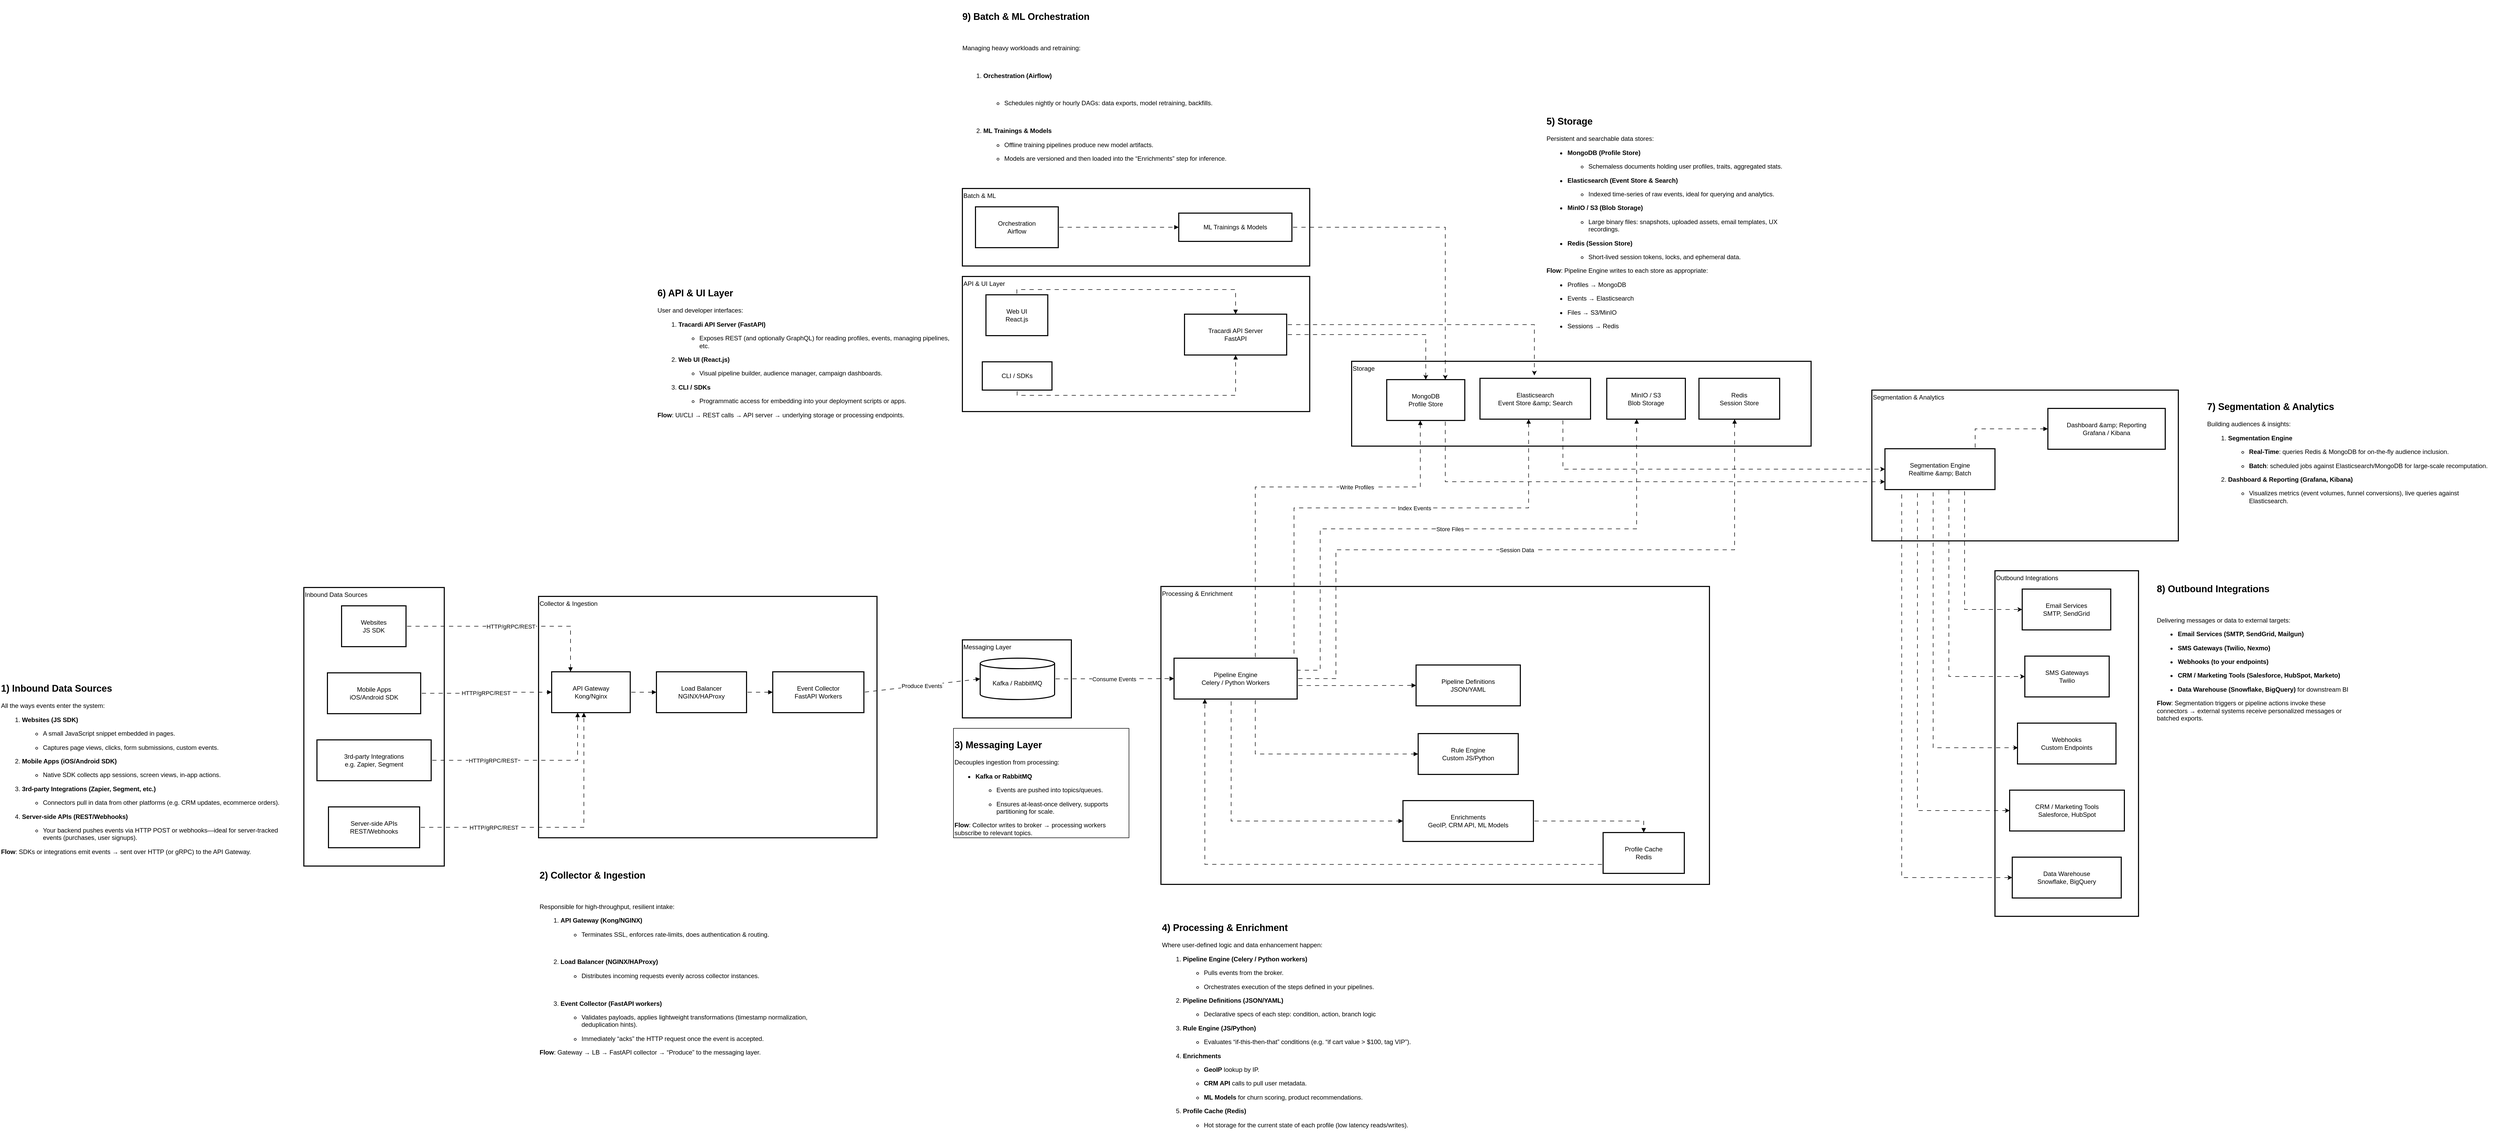 <mxfile version="27.1.5">
  <diagram name="Page-1" id="sqq8Rm_nSFfbKapOzGZ3">
    <mxGraphModel dx="1863" dy="1661" grid="1" gridSize="10" guides="1" tooltips="1" connect="1" arrows="1" fold="1" page="1" pageScale="1" pageWidth="850" pageHeight="1100" math="0" shadow="0" adaptiveColors="simple">
      <root>
        <mxCell id="0" />
        <mxCell id="1" parent="0" />
        <mxCell id="mDt3zTltXLi3h1o_x3kT-1" value="Batch &amp; ML" style="whiteSpace=wrap;strokeWidth=2;align=left;verticalAlign=top;strokeColor=default;rounded=0;" parent="1" vertex="1">
          <mxGeometry x="1277" y="-50" width="663" height="148" as="geometry" />
        </mxCell>
        <mxCell id="mDt3zTltXLi3h1o_x3kT-2" value="Outbound Integrations" style="whiteSpace=wrap;strokeWidth=2;verticalAlign=top;align=left;strokeColor=default;rounded=0;" parent="1" vertex="1">
          <mxGeometry x="3248" y="680" width="274" height="660" as="geometry" />
        </mxCell>
        <mxCell id="mDt3zTltXLi3h1o_x3kT-3" value="Segmentation &amp; Analytics" style="whiteSpace=wrap;strokeWidth=2;align=left;verticalAlign=top;strokeColor=default;rounded=0;" parent="1" vertex="1">
          <mxGeometry x="3013" y="335" width="585" height="288" as="geometry" />
        </mxCell>
        <mxCell id="mDt3zTltXLi3h1o_x3kT-4" value="API &amp; UI Layer" style="whiteSpace=wrap;strokeWidth=2;align=left;verticalAlign=top;strokeColor=default;rounded=0;" parent="1" vertex="1">
          <mxGeometry x="1277" y="118" width="663" height="258" as="geometry" />
        </mxCell>
        <mxCell id="mDt3zTltXLi3h1o_x3kT-5" value="Storage" style="whiteSpace=wrap;strokeWidth=2;verticalAlign=top;align=left;strokeColor=default;rounded=0;" parent="1" vertex="1">
          <mxGeometry x="2020" y="280" width="877" height="162" as="geometry" />
        </mxCell>
        <mxCell id="mDt3zTltXLi3h1o_x3kT-6" value="Processing &amp; Enrichment" style="whiteSpace=wrap;strokeWidth=2;align=left;verticalAlign=top;strokeColor=default;rounded=0;" parent="1" vertex="1">
          <mxGeometry x="1656" y="710" width="1047" height="569" as="geometry" />
        </mxCell>
        <mxCell id="mDt3zTltXLi3h1o_x3kT-7" value="Messaging Layer" style="whiteSpace=wrap;strokeWidth=2;align=left;verticalAlign=top;strokeColor=default;rounded=0;" parent="1" vertex="1">
          <mxGeometry x="1277" y="812" width="208" height="149" as="geometry" />
        </mxCell>
        <mxCell id="mDt3zTltXLi3h1o_x3kT-8" value="Collector &amp; Ingestion" style="whiteSpace=wrap;strokeWidth=2;align=left;verticalAlign=top;strokeColor=default;rounded=0;" parent="1" vertex="1">
          <mxGeometry x="468" y="729" width="646" height="461" as="geometry" />
        </mxCell>
        <mxCell id="mDt3zTltXLi3h1o_x3kT-9" value="Inbound Data Sources" style="whiteSpace=wrap;strokeWidth=2;align=left;verticalAlign=top;strokeColor=default;rounded=0;" parent="1" vertex="1">
          <mxGeometry x="20" y="712" width="268" height="532" as="geometry" />
        </mxCell>
        <mxCell id="mDt3zTltXLi3h1o_x3kT-10" value="Websites&#xa; JS SDK" style="whiteSpace=wrap;strokeWidth=2;strokeColor=default;rounded=0;" parent="1" vertex="1">
          <mxGeometry x="92" y="747" width="123" height="78" as="geometry" />
        </mxCell>
        <mxCell id="mDt3zTltXLi3h1o_x3kT-11" value="Mobile Apps&#xa;iOS/Android SDK" style="whiteSpace=wrap;strokeWidth=2;strokeColor=default;rounded=0;" parent="1" vertex="1">
          <mxGeometry x="65" y="875" width="178" height="78" as="geometry" />
        </mxCell>
        <mxCell id="mDt3zTltXLi3h1o_x3kT-12" value="3rd-party Integrations&#xa;e.g. Zapier, Segment" style="whiteSpace=wrap;strokeWidth=2;strokeColor=default;rounded=0;" parent="1" vertex="1">
          <mxGeometry x="45" y="1003" width="218" height="78" as="geometry" />
        </mxCell>
        <mxCell id="mDt3zTltXLi3h1o_x3kT-13" value="Server-side APIs&#xa;REST/Webhooks" style="whiteSpace=wrap;strokeWidth=2;strokeColor=default;rounded=0;" parent="1" vertex="1">
          <mxGeometry x="67" y="1131" width="174" height="78" as="geometry" />
        </mxCell>
        <mxCell id="mDt3zTltXLi3h1o_x3kT-14" value="API Gateway&#xa;Kong/Nginx" style="whiteSpace=wrap;strokeWidth=2;strokeColor=default;rounded=0;" parent="1" vertex="1">
          <mxGeometry x="493" y="873" width="150" height="78" as="geometry" />
        </mxCell>
        <mxCell id="mDt3zTltXLi3h1o_x3kT-15" value="Event Collector&#xa;FastAPI Workers" style="whiteSpace=wrap;strokeWidth=2;strokeColor=default;rounded=0;" parent="1" vertex="1">
          <mxGeometry x="915" y="873" width="174" height="78" as="geometry" />
        </mxCell>
        <mxCell id="mDt3zTltXLi3h1o_x3kT-16" value="Load Balancer&#xa;NGINX/HAProxy" style="whiteSpace=wrap;strokeWidth=2;strokeColor=default;rounded=0;" parent="1" vertex="1">
          <mxGeometry x="693" y="873" width="172" height="78" as="geometry" />
        </mxCell>
        <mxCell id="mDt3zTltXLi3h1o_x3kT-17" value="Kafka / RabbitMQ" style="shape=cylinder3;boundedLbl=1;backgroundOutline=1;size=10;strokeWidth=2;whiteSpace=wrap;strokeColor=default;rounded=0;" parent="1" vertex="1">
          <mxGeometry x="1311" y="847" width="142" height="79" as="geometry" />
        </mxCell>
        <mxCell id="mDt3zTltXLi3h1o_x3kT-18" value="Pipeline Engine&#xa;Celery / Python Workers" style="whiteSpace=wrap;strokeWidth=2;strokeColor=default;rounded=0;" parent="1" vertex="1">
          <mxGeometry x="1681" y="847" width="235" height="78" as="geometry" />
        </mxCell>
        <mxCell id="mDt3zTltXLi3h1o_x3kT-19" value="Pipeline Definitions&#xa;JSON/YAML" style="whiteSpace=wrap;strokeWidth=2;strokeColor=default;rounded=0;" parent="1" vertex="1">
          <mxGeometry x="2143" y="860" width="199" height="78" as="geometry" />
        </mxCell>
        <mxCell id="mDt3zTltXLi3h1o_x3kT-20" value="Rule Engine&#xa;Custom JS/Python" style="whiteSpace=wrap;strokeWidth=2;strokeColor=default;rounded=0;" parent="1" vertex="1">
          <mxGeometry x="2147" y="991" width="191" height="78" as="geometry" />
        </mxCell>
        <mxCell id="mDt3zTltXLi3h1o_x3kT-21" value="Enrichments&#xa;GeoIP, CRM API, ML Models" style="whiteSpace=wrap;strokeWidth=2;strokeColor=default;rounded=0;" parent="1" vertex="1">
          <mxGeometry x="2118" y="1119" width="249" height="78" as="geometry" />
        </mxCell>
        <mxCell id="mDt3zTltXLi3h1o_x3kT-22" value="Profile Cache&#xa;Redis" style="whiteSpace=wrap;strokeWidth=2;strokeColor=default;rounded=0;" parent="1" vertex="1">
          <mxGeometry x="2500" y="1180" width="155" height="78" as="geometry" />
        </mxCell>
        <mxCell id="I1tMVPkGxZQzBZYq7zJb-15" style="edgeStyle=orthogonalEdgeStyle;rounded=0;orthogonalLoop=1;jettySize=auto;html=1;entryX=0;entryY=0.816;entryDx=0;entryDy=0;exitX=0.75;exitY=1;exitDx=0;exitDy=0;entryPerimeter=0;strokeColor=default;flowAnimation=1;" edge="1" parent="1" source="mDt3zTltXLi3h1o_x3kT-23" target="mDt3zTltXLi3h1o_x3kT-30">
          <mxGeometry relative="1" as="geometry">
            <Array as="points">
              <mxPoint x="2199" y="510" />
              <mxPoint x="3038" y="510" />
            </Array>
          </mxGeometry>
        </mxCell>
        <mxCell id="mDt3zTltXLi3h1o_x3kT-23" value="MongoDB&#xa;Profile Store" style="whiteSpace=wrap;strokeWidth=2;strokeColor=default;rounded=0;" parent="1" vertex="1">
          <mxGeometry x="2087" y="315" width="149" height="78" as="geometry" />
        </mxCell>
        <mxCell id="I1tMVPkGxZQzBZYq7zJb-16" style="edgeStyle=orthogonalEdgeStyle;rounded=0;orthogonalLoop=1;jettySize=auto;html=1;entryX=0;entryY=0.5;entryDx=0;entryDy=0;exitX=0.75;exitY=1;exitDx=0;exitDy=0;strokeColor=default;flowAnimation=1;" edge="1" parent="1" source="mDt3zTltXLi3h1o_x3kT-24" target="mDt3zTltXLi3h1o_x3kT-30">
          <mxGeometry relative="1" as="geometry" />
        </mxCell>
        <mxCell id="mDt3zTltXLi3h1o_x3kT-24" value="Elasticsearch&#xa;Event Store &amp;amp; Search" style="whiteSpace=wrap;strokeWidth=2;strokeColor=default;rounded=0;" parent="1" vertex="1">
          <mxGeometry x="2265" y="312.5" width="211" height="78" as="geometry" />
        </mxCell>
        <mxCell id="mDt3zTltXLi3h1o_x3kT-25" value="MinIO / S3&#xa;Blob Storage" style="whiteSpace=wrap;strokeWidth=2;strokeColor=default;rounded=0;" parent="1" vertex="1">
          <mxGeometry x="2507" y="312.5" width="150" height="78" as="geometry" />
        </mxCell>
        <mxCell id="mDt3zTltXLi3h1o_x3kT-26" value="Redis&#xa;Session Store" style="whiteSpace=wrap;strokeWidth=2;strokeColor=default;rounded=0;" parent="1" vertex="1">
          <mxGeometry x="2683" y="312.5" width="154" height="78" as="geometry" />
        </mxCell>
        <mxCell id="I1tMVPkGxZQzBZYq7zJb-12" style="edgeStyle=orthogonalEdgeStyle;rounded=0;orthogonalLoop=1;jettySize=auto;html=1;entryX=0.5;entryY=0;entryDx=0;entryDy=0;strokeColor=default;flowAnimation=1;" edge="1" parent="1" source="mDt3zTltXLi3h1o_x3kT-27" target="mDt3zTltXLi3h1o_x3kT-23">
          <mxGeometry relative="1" as="geometry" />
        </mxCell>
        <mxCell id="mDt3zTltXLi3h1o_x3kT-27" value="Tracardi API Server&#xa;FastAPI" style="whiteSpace=wrap;strokeWidth=2;strokeColor=default;rounded=0;" parent="1" vertex="1">
          <mxGeometry x="1701" y="190" width="195" height="78" as="geometry" />
        </mxCell>
        <mxCell id="mDt3zTltXLi3h1o_x3kT-28" value="Web UI&#xa;React.js" style="whiteSpace=wrap;strokeWidth=2;strokeColor=default;rounded=0;" parent="1" vertex="1">
          <mxGeometry x="1322" y="153" width="118" height="78" as="geometry" />
        </mxCell>
        <mxCell id="mDt3zTltXLi3h1o_x3kT-29" value="CLI / SDKs" style="whiteSpace=wrap;strokeWidth=2;strokeColor=default;rounded=0;" parent="1" vertex="1">
          <mxGeometry x="1315" y="281" width="133" height="54" as="geometry" />
        </mxCell>
        <mxCell id="I1tMVPkGxZQzBZYq7zJb-18" style="edgeStyle=orthogonalEdgeStyle;rounded=0;orthogonalLoop=1;jettySize=auto;html=1;entryX=0;entryY=0.5;entryDx=0;entryDy=0;exitX=0.5;exitY=1;exitDx=0;exitDy=0;strokeColor=default;flowAnimation=1;" edge="1" parent="1" source="mDt3zTltXLi3h1o_x3kT-30" target="mDt3zTltXLi3h1o_x3kT-32">
          <mxGeometry relative="1" as="geometry">
            <Array as="points">
              <mxPoint x="3190" y="525" />
              <mxPoint x="3190" y="754" />
            </Array>
          </mxGeometry>
        </mxCell>
        <mxCell id="I1tMVPkGxZQzBZYq7zJb-19" style="edgeStyle=orthogonalEdgeStyle;rounded=0;orthogonalLoop=1;jettySize=auto;html=1;entryX=0;entryY=0.5;entryDx=0;entryDy=0;exitX=0.5;exitY=1;exitDx=0;exitDy=0;strokeColor=default;flowAnimation=1;" edge="1" parent="1" source="mDt3zTltXLi3h1o_x3kT-30" target="mDt3zTltXLi3h1o_x3kT-33">
          <mxGeometry relative="1" as="geometry">
            <Array as="points">
              <mxPoint x="3160" y="525" />
              <mxPoint x="3160" y="882" />
            </Array>
          </mxGeometry>
        </mxCell>
        <mxCell id="I1tMVPkGxZQzBZYq7zJb-21" style="edgeStyle=orthogonalEdgeStyle;rounded=0;orthogonalLoop=1;jettySize=auto;html=1;entryX=0;entryY=0.5;entryDx=0;entryDy=0;exitX=0.5;exitY=1;exitDx=0;exitDy=0;strokeColor=default;flowAnimation=1;" edge="1" parent="1" source="mDt3zTltXLi3h1o_x3kT-30" target="mDt3zTltXLi3h1o_x3kT-35">
          <mxGeometry relative="1" as="geometry">
            <Array as="points">
              <mxPoint x="3100" y="525" />
              <mxPoint x="3100" y="1138" />
            </Array>
          </mxGeometry>
        </mxCell>
        <mxCell id="I1tMVPkGxZQzBZYq7zJb-22" style="edgeStyle=orthogonalEdgeStyle;rounded=0;orthogonalLoop=1;jettySize=auto;html=1;entryX=0;entryY=0.5;entryDx=0;entryDy=0;exitX=0.5;exitY=1;exitDx=0;exitDy=0;strokeColor=default;flowAnimation=1;" edge="1" parent="1" source="mDt3zTltXLi3h1o_x3kT-30" target="mDt3zTltXLi3h1o_x3kT-36">
          <mxGeometry relative="1" as="geometry">
            <Array as="points">
              <mxPoint x="3070" y="525" />
              <mxPoint x="3070" y="1266" />
            </Array>
          </mxGeometry>
        </mxCell>
        <mxCell id="mDt3zTltXLi3h1o_x3kT-30" value="Segmentation Engine&#xa;Realtime &amp;amp; Batch" style="whiteSpace=wrap;strokeWidth=2;strokeColor=default;rounded=0;" parent="1" vertex="1">
          <mxGeometry x="3038" y="447" width="210" height="78" as="geometry" />
        </mxCell>
        <mxCell id="mDt3zTltXLi3h1o_x3kT-31" value="Dashboard &amp;amp; Reporting&#xa;Grafana / Kibana" style="whiteSpace=wrap;strokeWidth=2;strokeColor=default;rounded=0;" parent="1" vertex="1">
          <mxGeometry x="3349" y="370" width="224" height="78" as="geometry" />
        </mxCell>
        <mxCell id="mDt3zTltXLi3h1o_x3kT-32" value="Email Services&#xa;SMTP, SendGrid" style="whiteSpace=wrap;strokeWidth=2;strokeColor=default;rounded=0;" parent="1" vertex="1">
          <mxGeometry x="3300" y="715" width="169" height="78" as="geometry" />
        </mxCell>
        <mxCell id="mDt3zTltXLi3h1o_x3kT-33" value="SMS Gateways&#xa;Twilio" style="whiteSpace=wrap;strokeWidth=2;strokeColor=default;rounded=0;" parent="1" vertex="1">
          <mxGeometry x="3305" y="843" width="161" height="78" as="geometry" />
        </mxCell>
        <mxCell id="mDt3zTltXLi3h1o_x3kT-34" value="Webhooks&#xa;Custom Endpoints" style="whiteSpace=wrap;strokeWidth=2;strokeColor=default;rounded=0;" parent="1" vertex="1">
          <mxGeometry x="3291" y="971" width="188" height="78" as="geometry" />
        </mxCell>
        <mxCell id="mDt3zTltXLi3h1o_x3kT-35" value="CRM / Marketing Tools&#xa;Salesforce, HubSpot" style="whiteSpace=wrap;strokeWidth=2;strokeColor=default;rounded=0;" parent="1" vertex="1">
          <mxGeometry x="3276" y="1099" width="219" height="78" as="geometry" />
        </mxCell>
        <mxCell id="mDt3zTltXLi3h1o_x3kT-36" value="Data Warehouse&#xa;Snowflake, BigQuery" style="whiteSpace=wrap;strokeWidth=2;strokeColor=default;rounded=0;" parent="1" vertex="1">
          <mxGeometry x="3281" y="1227" width="208" height="78" as="geometry" />
        </mxCell>
        <mxCell id="mDt3zTltXLi3h1o_x3kT-37" value="Orchestration&#xa;Airflow" style="whiteSpace=wrap;strokeWidth=2;strokeColor=default;rounded=0;" parent="1" vertex="1">
          <mxGeometry x="1302" y="-15" width="158" height="78" as="geometry" />
        </mxCell>
        <mxCell id="I1tMVPkGxZQzBZYq7zJb-14" style="edgeStyle=orthogonalEdgeStyle;rounded=0;orthogonalLoop=1;jettySize=auto;html=1;entryX=0.75;entryY=0;entryDx=0;entryDy=0;strokeColor=default;flowAnimation=1;" edge="1" parent="1" source="mDt3zTltXLi3h1o_x3kT-38" target="mDt3zTltXLi3h1o_x3kT-23">
          <mxGeometry relative="1" as="geometry" />
        </mxCell>
        <mxCell id="mDt3zTltXLi3h1o_x3kT-38" value="ML Trainings &amp; Models" style="whiteSpace=wrap;strokeWidth=2;strokeColor=default;rounded=0;" parent="1" vertex="1">
          <mxGeometry x="1690" y="-3" width="216" height="54" as="geometry" />
        </mxCell>
        <mxCell id="mDt3zTltXLi3h1o_x3kT-39" value="HTTP/gRPC/REST" style="startArrow=none;endArrow=block;exitX=1;exitY=0.5;entryX=0.24;entryY=0;rounded=0;edgeStyle=orthogonalEdgeStyle;strokeColor=default;flowAnimation=1;" parent="1" source="mDt3zTltXLi3h1o_x3kT-10" target="mDt3zTltXLi3h1o_x3kT-14" edge="1">
          <mxGeometry relative="1" as="geometry" />
        </mxCell>
        <mxCell id="mDt3zTltXLi3h1o_x3kT-40" value="HTTP/gRPC/REST" style="startArrow=none;endArrow=block;exitX=1;exitY=0.5;entryX=0;entryY=0.5;rounded=0;entryDx=0;entryDy=0;edgeStyle=orthogonalEdgeStyle;strokeColor=default;flowAnimation=1;" parent="1" source="mDt3zTltXLi3h1o_x3kT-11" target="mDt3zTltXLi3h1o_x3kT-14" edge="1">
          <mxGeometry relative="1" as="geometry" />
        </mxCell>
        <mxCell id="mDt3zTltXLi3h1o_x3kT-41" value="HTTP/gRPC/REST" style="startArrow=none;endArrow=block;exitX=1;exitY=0.5;entryX=0.33;entryY=1;rounded=0;edgeStyle=orthogonalEdgeStyle;strokeColor=default;flowAnimation=1;" parent="1" source="mDt3zTltXLi3h1o_x3kT-12" target="mDt3zTltXLi3h1o_x3kT-14" edge="1">
          <mxGeometry x="-0.359" relative="1" as="geometry">
            <mxPoint as="offset" />
          </mxGeometry>
        </mxCell>
        <mxCell id="mDt3zTltXLi3h1o_x3kT-42" value="HTTP/gRPC/REST" style="startArrow=none;endArrow=block;exitX=1;exitY=0.5;entryX=0.41;entryY=1;rounded=0;edgeStyle=orthogonalEdgeStyle;strokeColor=default;flowAnimation=1;" parent="1" source="mDt3zTltXLi3h1o_x3kT-13" target="mDt3zTltXLi3h1o_x3kT-14" edge="1">
          <mxGeometry x="-0.466" relative="1" as="geometry">
            <mxPoint as="offset" />
          </mxGeometry>
        </mxCell>
        <mxCell id="mDt3zTltXLi3h1o_x3kT-43" value="" style="curved=1;startArrow=none;endArrow=block;exitX=1;exitY=0.5;entryX=0;entryY=0.5;rounded=0;strokeColor=default;flowAnimation=1;" parent="1" source="mDt3zTltXLi3h1o_x3kT-14" target="mDt3zTltXLi3h1o_x3kT-16" edge="1">
          <mxGeometry relative="1" as="geometry">
            <Array as="points" />
          </mxGeometry>
        </mxCell>
        <mxCell id="mDt3zTltXLi3h1o_x3kT-44" value="" style="curved=1;startArrow=none;endArrow=block;exitX=1;exitY=0.5;entryX=0;entryY=0.5;rounded=0;strokeColor=default;flowAnimation=1;" parent="1" source="mDt3zTltXLi3h1o_x3kT-16" target="mDt3zTltXLi3h1o_x3kT-15" edge="1">
          <mxGeometry relative="1" as="geometry">
            <Array as="points" />
          </mxGeometry>
        </mxCell>
        <mxCell id="mDt3zTltXLi3h1o_x3kT-45" value="Produce Events" style="curved=1;startArrow=none;endArrow=block;exitX=1;exitY=0.5;entryX=0;entryY=0.5;rounded=0;strokeColor=default;flowAnimation=1;" parent="1" source="mDt3zTltXLi3h1o_x3kT-15" target="mDt3zTltXLi3h1o_x3kT-17" edge="1">
          <mxGeometry relative="1" as="geometry">
            <Array as="points" />
          </mxGeometry>
        </mxCell>
        <mxCell id="mDt3zTltXLi3h1o_x3kT-46" value="Consume Events" style="curved=1;startArrow=none;endArrow=block;exitX=1;exitY=0.5;entryX=0;entryY=0.5;rounded=0;strokeColor=default;flowAnimation=1;" parent="1" source="mDt3zTltXLi3h1o_x3kT-17" target="mDt3zTltXLi3h1o_x3kT-18" edge="1">
          <mxGeometry relative="1" as="geometry">
            <Array as="points" />
          </mxGeometry>
        </mxCell>
        <mxCell id="mDt3zTltXLi3h1o_x3kT-47" value="" style="startArrow=none;endArrow=block;exitX=1;exitY=0.67;entryX=0;entryY=0.5;rounded=0;strokeColor=default;edgeStyle=orthogonalEdgeStyle;flowAnimation=1;" parent="1" source="mDt3zTltXLi3h1o_x3kT-18" target="mDt3zTltXLi3h1o_x3kT-19" edge="1">
          <mxGeometry relative="1" as="geometry" />
        </mxCell>
        <mxCell id="mDt3zTltXLi3h1o_x3kT-48" value="" style="startArrow=none;endArrow=block;exitX=0.66;exitY=1;entryX=0;entryY=0.5;rounded=0;strokeColor=default;edgeStyle=orthogonalEdgeStyle;flowAnimation=1;" parent="1" source="mDt3zTltXLi3h1o_x3kT-18" target="mDt3zTltXLi3h1o_x3kT-20" edge="1">
          <mxGeometry relative="1" as="geometry" />
        </mxCell>
        <mxCell id="mDt3zTltXLi3h1o_x3kT-49" value="" style="startArrow=none;endArrow=block;exitX=0.59;exitY=1;entryX=0;entryY=0.5;rounded=0;strokeColor=default;edgeStyle=orthogonalEdgeStyle;flowAnimation=1;" parent="1" source="mDt3zTltXLi3h1o_x3kT-18" target="mDt3zTltXLi3h1o_x3kT-21" edge="1">
          <mxGeometry relative="1" as="geometry">
            <Array as="points">
              <mxPoint x="1790" y="925" />
              <mxPoint x="1790" y="1158" />
            </Array>
          </mxGeometry>
        </mxCell>
        <mxCell id="mDt3zTltXLi3h1o_x3kT-50" value="" style="startArrow=none;endArrow=block;exitX=1;exitY=0.5;entryX=0.5;entryY=0;rounded=0;strokeColor=default;edgeStyle=orthogonalEdgeStyle;entryDx=0;entryDy=0;flowAnimation=1;" parent="1" source="mDt3zTltXLi3h1o_x3kT-21" target="mDt3zTltXLi3h1o_x3kT-22" edge="1">
          <mxGeometry relative="1" as="geometry" />
        </mxCell>
        <mxCell id="mDt3zTltXLi3h1o_x3kT-51" value="" style="startArrow=none;endArrow=block;exitX=0;exitY=0.78;entryX=0.25;entryY=1;rounded=0;align=left;verticalAlign=top;strokeColor=default;edgeStyle=orthogonalEdgeStyle;entryDx=0;entryDy=0;flowAnimation=1;" parent="1" source="mDt3zTltXLi3h1o_x3kT-22" target="mDt3zTltXLi3h1o_x3kT-18" edge="1">
          <mxGeometry relative="1" as="geometry" />
        </mxCell>
        <mxCell id="mDt3zTltXLi3h1o_x3kT-52" value="Write Profiles" style="startArrow=none;endArrow=block;exitX=0.66;exitY=0;entryX=0.43;entryY=1;rounded=0;edgeStyle=orthogonalEdgeStyle;strokeColor=default;flowAnimation=1;" parent="1" source="mDt3zTltXLi3h1o_x3kT-18" target="mDt3zTltXLi3h1o_x3kT-23" edge="1">
          <mxGeometry x="0.355" relative="1" as="geometry">
            <Array as="points">
              <mxPoint x="1836" y="520" />
              <mxPoint x="2151" y="520" />
            </Array>
            <mxPoint as="offset" />
          </mxGeometry>
        </mxCell>
        <mxCell id="mDt3zTltXLi3h1o_x3kT-53" value="Index Events" style="startArrow=none;endArrow=block;exitX=0.73;exitY=0;entryX=0.44;entryY=1;rounded=0;edgeStyle=orthogonalEdgeStyle;strokeColor=default;flowAnimation=1;" parent="1" source="mDt3zTltXLi3h1o_x3kT-18" target="mDt3zTltXLi3h1o_x3kT-24" edge="1">
          <mxGeometry x="0.195" relative="1" as="geometry">
            <Array as="points">
              <mxPoint x="1910" y="847" />
              <mxPoint x="1910" y="560" />
              <mxPoint x="2358" y="560" />
            </Array>
            <mxPoint as="offset" />
          </mxGeometry>
        </mxCell>
        <mxCell id="mDt3zTltXLi3h1o_x3kT-54" value="Store Files" style="startArrow=none;endArrow=block;exitX=1;exitY=0.25;entryX=0.38;entryY=1;rounded=0;edgeStyle=orthogonalEdgeStyle;exitDx=0;exitDy=0;strokeColor=default;flowAnimation=1;" parent="1" source="mDt3zTltXLi3h1o_x3kT-18" target="mDt3zTltXLi3h1o_x3kT-25" edge="1">
          <mxGeometry relative="1" as="geometry">
            <Array as="points">
              <mxPoint x="1916" y="870" />
              <mxPoint x="1960" y="870" />
              <mxPoint x="1960" y="600" />
              <mxPoint x="2564" y="600" />
            </Array>
          </mxGeometry>
        </mxCell>
        <mxCell id="mDt3zTltXLi3h1o_x3kT-55" value="Session Data" style="startArrow=none;endArrow=block;exitX=1;exitY=0.5;rounded=0;edgeStyle=orthogonalEdgeStyle;exitDx=0;exitDy=0;strokeColor=default;flowAnimation=1;" parent="1" source="mDt3zTltXLi3h1o_x3kT-18" target="mDt3zTltXLi3h1o_x3kT-26" edge="1">
          <mxGeometry relative="1" as="geometry">
            <Array as="points">
              <mxPoint x="1990" y="886" />
              <mxPoint x="1990" y="640" />
              <mxPoint x="2751" y="640" />
            </Array>
            <mxPoint x="1930" y="752" as="sourcePoint" />
            <mxPoint x="2751" y="400" as="targetPoint" />
          </mxGeometry>
        </mxCell>
        <mxCell id="mDt3zTltXLi3h1o_x3kT-58" value="" style="startArrow=none;endArrow=block;exitX=0.5;exitY=0;entryX=0.5;entryY=0;rounded=0;edgeStyle=orthogonalEdgeStyle;entryDx=0;entryDy=0;exitDx=0;exitDy=0;strokeColor=default;flowAnimation=1;" parent="1" source="mDt3zTltXLi3h1o_x3kT-28" target="mDt3zTltXLi3h1o_x3kT-27" edge="1">
          <mxGeometry relative="1" as="geometry" />
        </mxCell>
        <mxCell id="mDt3zTltXLi3h1o_x3kT-59" value="" style="startArrow=none;endArrow=block;exitX=0.5;exitY=1;entryX=0.5;entryY=1;rounded=0;exitDx=0;exitDy=0;entryDx=0;entryDy=0;edgeStyle=orthogonalEdgeStyle;strokeColor=default;flowAnimation=1;" parent="1" source="mDt3zTltXLi3h1o_x3kT-29" target="mDt3zTltXLi3h1o_x3kT-27" edge="1">
          <mxGeometry relative="1" as="geometry" />
        </mxCell>
        <mxCell id="mDt3zTltXLi3h1o_x3kT-62" value="" style="startArrow=none;endArrow=block;exitX=0.82;exitY=0;entryX=0;entryY=0.5;rounded=0;edgeStyle=orthogonalEdgeStyle;strokeColor=default;flowAnimation=1;" parent="1" source="mDt3zTltXLi3h1o_x3kT-30" target="mDt3zTltXLi3h1o_x3kT-31" edge="1">
          <mxGeometry relative="1" as="geometry" />
        </mxCell>
        <mxCell id="mDt3zTltXLi3h1o_x3kT-68" value="" style="curved=1;startArrow=none;endArrow=block;exitX=1;exitY=0.5;entryX=0;entryY=0.5;rounded=0;strokeColor=default;flowAnimation=1;" parent="1" source="mDt3zTltXLi3h1o_x3kT-37" target="mDt3zTltXLi3h1o_x3kT-38" edge="1">
          <mxGeometry relative="1" as="geometry">
            <Array as="points" />
          </mxGeometry>
        </mxCell>
        <mxCell id="mDt3zTltXLi3h1o_x3kT-72" value="&lt;h2 data-start=&quot;195&quot; data-end=&quot;223&quot;&gt;1) Inbound Data Sources&lt;/h2&gt;&lt;p data-start=&quot;224&quot; data-end=&quot;261&quot;&gt;All the ways events enter the system:&lt;/p&gt;&lt;ol data-start=&quot;263&quot; data-end=&quot;829&quot;&gt;&lt;li data-start=&quot;263&quot; data-end=&quot;411&quot;&gt;&lt;p data-start=&quot;266&quot; data-end=&quot;289&quot;&gt;&lt;strong data-start=&quot;266&quot; data-end=&quot;287&quot;&gt;Websites (JS SDK)&lt;/strong&gt;&lt;/p&gt;&lt;ul data-start=&quot;293&quot; data-end=&quot;411&quot;&gt;&lt;li data-start=&quot;293&quot; data-end=&quot;342&quot;&gt;&lt;p data-start=&quot;295&quot; data-end=&quot;342&quot;&gt;A small JavaScript snippet embedded in pages.&lt;/p&gt;&lt;/li&gt;&lt;li data-start=&quot;346&quot; data-end=&quot;411&quot;&gt;&lt;p data-start=&quot;348&quot; data-end=&quot;411&quot;&gt;Captures page views, clicks, form submissions, custom events.&lt;/p&gt;&lt;/li&gt;&lt;/ul&gt;&lt;/li&gt;&lt;li data-start=&quot;413&quot; data-end=&quot;522&quot;&gt;&lt;p data-start=&quot;416&quot; data-end=&quot;451&quot;&gt;&lt;strong data-start=&quot;416&quot; data-end=&quot;449&quot;&gt;Mobile Apps (iOS/Android SDK)&lt;/strong&gt;&lt;/p&gt;&lt;ul data-start=&quot;455&quot; data-end=&quot;522&quot;&gt;&lt;li data-start=&quot;455&quot; data-end=&quot;522&quot;&gt;&lt;p data-start=&quot;457&quot; data-end=&quot;522&quot;&gt;Native SDK collects app sessions, screen views, in-app actions.&lt;/p&gt;&lt;/li&gt;&lt;/ul&gt;&lt;/li&gt;&lt;li data-start=&quot;524&quot; data-end=&quot;669&quot;&gt;&lt;p data-start=&quot;527&quot; data-end=&quot;579&quot;&gt;&lt;strong data-start=&quot;527&quot; data-end=&quot;577&quot;&gt;3rd-party Integrations (Zapier, Segment, etc.)&lt;/strong&gt;&lt;/p&gt;&lt;ul data-start=&quot;583&quot; data-end=&quot;669&quot;&gt;&lt;li data-start=&quot;583&quot; data-end=&quot;669&quot;&gt;&lt;p data-start=&quot;585&quot; data-end=&quot;669&quot;&gt;Connectors pull in data from other platforms (e.g. CRM updates, ecommerce orders).&lt;/p&gt;&lt;/li&gt;&lt;/ul&gt;&lt;/li&gt;&lt;li data-start=&quot;671&quot; data-end=&quot;829&quot;&gt;&lt;p data-start=&quot;674&quot; data-end=&quot;712&quot;&gt;&lt;strong data-start=&quot;674&quot; data-end=&quot;710&quot;&gt;Server-side APIs (REST/Webhooks)&lt;/strong&gt;&lt;/p&gt;&lt;ul data-start=&quot;716&quot; data-end=&quot;829&quot;&gt;&lt;li data-start=&quot;716&quot; data-end=&quot;829&quot;&gt;&lt;p data-start=&quot;718&quot; data-end=&quot;829&quot;&gt;Your backend pushes events via HTTP POST or webhooks—ideal for server-tracked events (purchases, user signups).&lt;/p&gt;&lt;/li&gt;&lt;/ul&gt;&lt;/li&gt;&lt;/ol&gt;&lt;p data-start=&quot;831&quot; data-end=&quot;920&quot;&gt;&lt;strong data-start=&quot;831&quot; data-end=&quot;839&quot;&gt;Flow&lt;/strong&gt;: SDKs or integrations emit events → sent over HTTP (or gRPC) to the API Gateway.&lt;/p&gt;" style="text;whiteSpace=wrap;html=1;rounded=0;" parent="1" vertex="1">
          <mxGeometry x="-560" y="873" width="560" height="371" as="geometry" />
        </mxCell>
        <mxCell id="mDt3zTltXLi3h1o_x3kT-73" value="&lt;h2 data-start=&quot;927&quot; data-end=&quot;956&quot;&gt;2) Collector &amp;amp; Ingestion&lt;/h2&gt;&lt;br&gt;&lt;p data-start=&quot;957&quot; data-end=&quot;1007&quot;&gt;Responsible for high-throughput, resilient intake:&lt;/p&gt;&lt;ol data-start=&quot;1009&quot; data-end=&quot;1454&quot;&gt;&lt;li data-start=&quot;1009&quot; data-end=&quot;1118&quot;&gt;&lt;p data-start=&quot;1012&quot; data-end=&quot;1042&quot;&gt;&lt;strong data-start=&quot;1012&quot; data-end=&quot;1040&quot;&gt;API Gateway (Kong/NGINX)&lt;/strong&gt;&lt;/p&gt;&lt;ul data-start=&quot;1046&quot; data-end=&quot;1118&quot;&gt;&lt;li data-start=&quot;1046&quot; data-end=&quot;1118&quot;&gt;&lt;p data-start=&quot;1048&quot; data-end=&quot;1118&quot;&gt;Terminates SSL, enforces rate-limits, does authentication &amp;amp; routing.&lt;/p&gt;&lt;/li&gt;&lt;/ul&gt;&lt;/li&gt;&lt;br&gt;&lt;li data-start=&quot;1120&quot; data-end=&quot;1230&quot;&gt;&lt;p data-start=&quot;1123&quot; data-end=&quot;1158&quot;&gt;&lt;strong data-start=&quot;1123&quot; data-end=&quot;1156&quot;&gt;Load Balancer (NGINX/HAProxy)&lt;/strong&gt;&lt;/p&gt;&lt;ul data-start=&quot;1162&quot; data-end=&quot;1230&quot;&gt;&lt;li data-start=&quot;1162&quot; data-end=&quot;1230&quot;&gt;&lt;p data-start=&quot;1164&quot; data-end=&quot;1230&quot;&gt;Distributes incoming requests evenly across collector instances.&lt;/p&gt;&lt;/li&gt;&lt;/ul&gt;&lt;/li&gt;&lt;br&gt;&lt;li data-start=&quot;1232&quot; data-end=&quot;1454&quot;&gt;&lt;p data-start=&quot;1235&quot; data-end=&quot;1274&quot;&gt;&lt;strong data-start=&quot;1235&quot; data-end=&quot;1272&quot;&gt;Event Collector (FastAPI workers)&lt;/strong&gt;&lt;/p&gt;&lt;ul data-start=&quot;1278&quot; data-end=&quot;1454&quot;&gt;&lt;li data-start=&quot;1278&quot; data-end=&quot;1385&quot;&gt;&lt;p data-start=&quot;1280&quot; data-end=&quot;1385&quot;&gt;Validates payloads, applies lightweight transformations (timestamp normalization, deduplication hints).&lt;/p&gt;&lt;/li&gt;&lt;li data-start=&quot;1389&quot; data-end=&quot;1454&quot;&gt;&lt;p data-start=&quot;1391&quot; data-end=&quot;1454&quot;&gt;Immediately “acks” the HTTP request once the event is accepted.&lt;/p&gt;&lt;/li&gt;&lt;/ul&gt;&lt;/li&gt;&lt;/ol&gt;&lt;p data-start=&quot;1456&quot; data-end=&quot;1534&quot;&gt;&lt;strong data-start=&quot;1456&quot; data-end=&quot;1464&quot;&gt;Flow&lt;/strong&gt;: Gateway → LB → FastAPI collector → “Produce” to the messaging layer.&lt;/p&gt;" style="text;whiteSpace=wrap;html=1;strokeColor=none;rounded=0;" parent="1" vertex="1">
          <mxGeometry x="468" y="1230" width="560" height="400" as="geometry" />
        </mxCell>
        <mxCell id="mDt3zTltXLi3h1o_x3kT-74" value="&lt;h2 data-start=&quot;1541&quot; data-end=&quot;1564&quot;&gt;3) Messaging Layer&lt;/h2&gt;&lt;p data-start=&quot;1565&quot; data-end=&quot;1601&quot;&gt;Decouples ingestion from processing:&lt;/p&gt;&lt;ul data-start=&quot;1603&quot; data-end=&quot;1741&quot;&gt;&lt;li data-start=&quot;1603&quot; data-end=&quot;1741&quot;&gt;&lt;p data-start=&quot;1605&quot; data-end=&quot;1628&quot;&gt;&lt;strong data-start=&quot;1605&quot; data-end=&quot;1626&quot;&gt;Kafka or RabbitMQ&lt;/strong&gt;&lt;/p&gt;&lt;ul data-start=&quot;1631&quot; data-end=&quot;1741&quot;&gt;&lt;li data-start=&quot;1631&quot; data-end=&quot;1672&quot;&gt;&lt;p data-start=&quot;1633&quot; data-end=&quot;1672&quot;&gt;Events are pushed into topics/queues.&lt;/p&gt;&lt;/li&gt;&lt;li data-start=&quot;1675&quot; data-end=&quot;1741&quot;&gt;&lt;p data-start=&quot;1677&quot; data-end=&quot;1741&quot;&gt;Ensures at-least-once delivery, supports partitioning for scale.&lt;/p&gt;&lt;/li&gt;&lt;/ul&gt;&lt;/li&gt;&lt;/ul&gt;&lt;p data-start=&quot;1743&quot; data-end=&quot;1830&quot;&gt;&lt;strong data-start=&quot;1743&quot; data-end=&quot;1751&quot;&gt;Flow&lt;/strong&gt;: Collector writes to broker → processing workers subscribe to relevant topics.&lt;/p&gt;" style="text;whiteSpace=wrap;html=1;strokeColor=default;rounded=0;" parent="1" vertex="1">
          <mxGeometry x="1260" y="981" width="335" height="209" as="geometry" />
        </mxCell>
        <mxCell id="mDt3zTltXLi3h1o_x3kT-75" value="&lt;h2 data-start=&quot;1837&quot; data-end=&quot;1868&quot;&gt;4) Processing &amp;amp; Enrichment&lt;/h2&gt;&lt;p data-start=&quot;1869&quot; data-end=&quot;1922&quot;&gt;Where user-defined logic and data enhancement happen:&lt;/p&gt;&lt;ol data-start=&quot;1924&quot; data-end=&quot;2592&quot;&gt;&lt;li data-start=&quot;1924&quot; data-end=&quot;2079&quot;&gt;&lt;p data-start=&quot;1927&quot; data-end=&quot;1974&quot;&gt;&lt;strong data-start=&quot;1927&quot; data-end=&quot;1972&quot;&gt;Pipeline Engine (Celery / Python workers)&lt;/strong&gt;&lt;/p&gt;&lt;ul data-start=&quot;1978&quot; data-end=&quot;2079&quot;&gt;&lt;li data-start=&quot;1978&quot; data-end=&quot;2011&quot;&gt;&lt;p data-start=&quot;1980&quot; data-end=&quot;2011&quot;&gt;Pulls events from the broker.&lt;/p&gt;&lt;/li&gt;&lt;li data-start=&quot;2015&quot; data-end=&quot;2079&quot;&gt;&lt;p data-start=&quot;2017&quot; data-end=&quot;2079&quot;&gt;Orchestrates execution of the steps defined in your pipelines.&lt;/p&gt;&lt;/li&gt;&lt;/ul&gt;&lt;/li&gt;&lt;li data-start=&quot;2081&quot; data-end=&quot;2192&quot;&gt;&lt;p data-start=&quot;2084&quot; data-end=&quot;2122&quot;&gt;&lt;strong data-start=&quot;2084&quot; data-end=&quot;2120&quot;&gt;Pipeline Definitions (JSON/YAML)&lt;/strong&gt;&lt;/p&gt;&lt;ul data-start=&quot;2126&quot; data-end=&quot;2192&quot;&gt;&lt;li data-start=&quot;2126&quot; data-end=&quot;2192&quot;&gt;&lt;p data-start=&quot;2128&quot; data-end=&quot;2192&quot;&gt;Declarative specs of each step: condition, action, branch logic&lt;/p&gt;&lt;/li&gt;&lt;/ul&gt;&lt;/li&gt;&lt;li data-start=&quot;2194&quot; data-end=&quot;2313&quot;&gt;&lt;p data-start=&quot;2197&quot; data-end=&quot;2226&quot;&gt;&lt;strong data-start=&quot;2197&quot; data-end=&quot;2224&quot;&gt;Rule Engine (JS/Python)&lt;/strong&gt;&lt;/p&gt;&lt;ul data-start=&quot;2230&quot; data-end=&quot;2313&quot;&gt;&lt;li data-start=&quot;2230&quot; data-end=&quot;2313&quot;&gt;&lt;p data-start=&quot;2232&quot; data-end=&quot;2313&quot;&gt;Evaluates “if-this-then-that” conditions (e.g. “if cart value &amp;gt; $100, tag VIP”).&lt;/p&gt;&lt;/li&gt;&lt;/ul&gt;&lt;/li&gt;&lt;li data-start=&quot;2315&quot; data-end=&quot;2477&quot;&gt;&lt;p data-start=&quot;2318&quot; data-end=&quot;2335&quot;&gt;&lt;strong data-start=&quot;2318&quot; data-end=&quot;2333&quot;&gt;Enrichments&lt;/strong&gt;&lt;/p&gt;&lt;ul data-start=&quot;2339&quot; data-end=&quot;2477&quot;&gt;&lt;li data-start=&quot;2339&quot; data-end=&quot;2366&quot;&gt;&lt;p data-start=&quot;2341&quot; data-end=&quot;2366&quot;&gt;&lt;strong data-start=&quot;2341&quot; data-end=&quot;2350&quot;&gt;GeoIP&lt;/strong&gt; lookup by IP.&lt;/p&gt;&lt;/li&gt;&lt;li data-start=&quot;2370&quot; data-end=&quot;2414&quot;&gt;&lt;p data-start=&quot;2372&quot; data-end=&quot;2414&quot;&gt;&lt;strong data-start=&quot;2372&quot; data-end=&quot;2383&quot;&gt;CRM API&lt;/strong&gt; calls to pull user metadata.&lt;/p&gt;&lt;/li&gt;&lt;li data-start=&quot;2418&quot; data-end=&quot;2477&quot;&gt;&lt;p data-start=&quot;2420&quot; data-end=&quot;2477&quot;&gt;&lt;strong data-start=&quot;2420&quot; data-end=&quot;2433&quot;&gt;ML Models&lt;/strong&gt; for churn scoring, product recommendations.&lt;/p&gt;&lt;/li&gt;&lt;/ul&gt;&lt;/li&gt;&lt;li data-start=&quot;2479&quot; data-end=&quot;2592&quot;&gt;&lt;p data-start=&quot;2482&quot; data-end=&quot;2509&quot;&gt;&lt;strong data-start=&quot;2482&quot; data-end=&quot;2507&quot;&gt;Profile Cache (Redis)&lt;/strong&gt;&lt;/p&gt;&lt;ul data-start=&quot;2513&quot; data-end=&quot;2592&quot;&gt;&lt;li data-start=&quot;2513&quot; data-end=&quot;2592&quot;&gt;&lt;p data-start=&quot;2515&quot; data-end=&quot;2592&quot;&gt;Hot storage for the current state of each profile (low latency reads/writes).&lt;/p&gt;&lt;/li&gt;&lt;/ul&gt;&lt;/li&gt;&lt;/ol&gt;" style="text;whiteSpace=wrap;html=1;strokeColor=none;rounded=0;" parent="1" vertex="1">
          <mxGeometry x="1656" y="1330" width="884" height="440" as="geometry" />
        </mxCell>
        <mxCell id="mDt3zTltXLi3h1o_x3kT-76" value="&lt;h2 data-start=&quot;2694&quot; data-end=&quot;2709&quot;&gt;5) Storage&lt;/h2&gt;&lt;p data-start=&quot;2710&quot; data-end=&quot;2748&quot;&gt;Persistent and searchable data stores:&lt;/p&gt;&lt;ul data-start=&quot;2750&quot; data-end=&quot;3183&quot;&gt;&lt;li data-start=&quot;2750&quot; data-end=&quot;2855&quot;&gt;&lt;p data-start=&quot;2752&quot; data-end=&quot;2781&quot;&gt;&lt;strong data-start=&quot;2752&quot; data-end=&quot;2779&quot;&gt;MongoDB (Profile Store)&lt;/strong&gt;&lt;/p&gt;&lt;ul data-start=&quot;2784&quot; data-end=&quot;2855&quot;&gt;&lt;li data-start=&quot;2784&quot; data-end=&quot;2855&quot;&gt;&lt;p data-start=&quot;2786&quot; data-end=&quot;2855&quot;&gt;Schemaless documents holding user profiles, traits, aggregated stats.&lt;/p&gt;&lt;/li&gt;&lt;/ul&gt;&lt;/li&gt;&lt;li data-start=&quot;2857&quot; data-end=&quot;2974&quot;&gt;&lt;p data-start=&quot;2859&quot; data-end=&quot;2901&quot;&gt;&lt;strong data-start=&quot;2859&quot; data-end=&quot;2899&quot;&gt;Elasticsearch (Event Store &amp;amp; Search)&lt;/strong&gt;&lt;/p&gt;&lt;ul data-start=&quot;2904&quot; data-end=&quot;2974&quot;&gt;&lt;li data-start=&quot;2904&quot; data-end=&quot;2974&quot;&gt;&lt;p data-start=&quot;2906&quot; data-end=&quot;2974&quot;&gt;Indexed time-series of raw events, ideal for querying and analytics.&lt;/p&gt;&lt;/li&gt;&lt;/ul&gt;&lt;/li&gt;&lt;li data-start=&quot;2976&quot; data-end=&quot;3093&quot;&gt;&lt;p data-start=&quot;2978&quot; data-end=&quot;3009&quot;&gt;&lt;strong data-start=&quot;2978&quot; data-end=&quot;3007&quot;&gt;MinIO / S3 (Blob Storage)&lt;/strong&gt;&lt;/p&gt;&lt;ul data-start=&quot;3012&quot; data-end=&quot;3093&quot;&gt;&lt;li data-start=&quot;3012&quot; data-end=&quot;3093&quot;&gt;&lt;p data-start=&quot;3014&quot; data-end=&quot;3093&quot;&gt;Large binary files: snapshots, uploaded assets, email templates, UX recordings.&lt;/p&gt;&lt;/li&gt;&lt;/ul&gt;&lt;/li&gt;&lt;li data-start=&quot;3095&quot; data-end=&quot;3183&quot;&gt;&lt;p data-start=&quot;3097&quot; data-end=&quot;3124&quot;&gt;&lt;strong data-start=&quot;3097&quot; data-end=&quot;3122&quot;&gt;Redis (Session Store)&lt;/strong&gt;&lt;/p&gt;&lt;ul data-start=&quot;3127&quot; data-end=&quot;3183&quot;&gt;&lt;li data-start=&quot;3127&quot; data-end=&quot;3183&quot;&gt;&lt;p data-start=&quot;3129&quot; data-end=&quot;3183&quot;&gt;Short-lived session tokens, locks, and ephemeral data.&lt;/p&gt;&lt;/li&gt;&lt;/ul&gt;&lt;/li&gt;&lt;/ul&gt;&lt;p data-start=&quot;3185&quot; data-end=&quot;3247&quot;&gt;&lt;strong data-start=&quot;3185&quot; data-end=&quot;3193&quot;&gt;Flow&lt;/strong&gt;: Pipeline Engine writes to each store as appropriate:&lt;/p&gt;&lt;ul data-start=&quot;3248&quot; data-end=&quot;3337&quot;&gt;&lt;li data-start=&quot;3248&quot; data-end=&quot;3270&quot;&gt;&lt;p data-start=&quot;3250&quot; data-end=&quot;3270&quot;&gt;Profiles → MongoDB&lt;/p&gt;&lt;/li&gt;&lt;li data-start=&quot;3271&quot; data-end=&quot;3297&quot;&gt;&lt;p data-start=&quot;3273&quot; data-end=&quot;3297&quot;&gt;Events → Elasticsearch&lt;/p&gt;&lt;/li&gt;&lt;li data-start=&quot;3298&quot; data-end=&quot;3318&quot;&gt;&lt;p data-start=&quot;3300&quot; data-end=&quot;3318&quot;&gt;Files → S3/MinIO&lt;/p&gt;&lt;/li&gt;&lt;li data-start=&quot;3319&quot; data-end=&quot;3337&quot;&gt;&lt;p data-start=&quot;3321&quot; data-end=&quot;3337&quot;&gt;Sessions → Redis&lt;/p&gt;&lt;br&gt;&lt;/li&gt;&lt;br&gt;&lt;/ul&gt;" style="text;whiteSpace=wrap;html=1;strokeColor=none;rounded=0;" parent="1" vertex="1">
          <mxGeometry x="2390" y="-210" width="480" height="444" as="geometry" />
        </mxCell>
        <UserObject label="&lt;h2 data-start=&quot;3344&quot; data-end=&quot;3366&quot;&gt;6) API &amp;amp; UI Layer&lt;/h2&gt;&lt;p data-start=&quot;3367&quot; data-end=&quot;3397&quot;&gt;User and developer interfaces:&lt;/p&gt;&lt;ol data-start=&quot;3399&quot; data-end=&quot;3730&quot;&gt;&lt;li data-start=&quot;3399&quot; data-end=&quot;3535&quot;&gt;&lt;p data-start=&quot;3402&quot; data-end=&quot;3437&quot;&gt;&lt;strong data-start=&quot;3402&quot; data-end=&quot;3435&quot;&gt;Tracardi API Server (FastAPI)&lt;/strong&gt;&lt;/p&gt;&lt;ul data-start=&quot;3441&quot; data-end=&quot;3535&quot;&gt;&lt;li data-start=&quot;3441&quot; data-end=&quot;3535&quot;&gt;&lt;p data-start=&quot;3443&quot; data-end=&quot;3535&quot;&gt;Exposes REST (and optionally GraphQL) for reading profiles, events, managing pipelines, etc.&lt;/p&gt;&lt;/li&gt;&lt;/ul&gt;&lt;/li&gt;&lt;li data-start=&quot;3537&quot; data-end=&quot;3632&quot;&gt;&lt;p data-start=&quot;3540&quot; data-end=&quot;3563&quot;&gt;&lt;strong data-start=&quot;3540&quot; data-end=&quot;3561&quot;&gt;Web UI (React.js)&lt;/strong&gt;&lt;/p&gt;&lt;ul data-start=&quot;3567&quot; data-end=&quot;3632&quot;&gt;&lt;li data-start=&quot;3567&quot; data-end=&quot;3632&quot;&gt;&lt;p data-start=&quot;3569&quot; data-end=&quot;3632&quot;&gt;Visual pipeline builder, audience manager, campaign dashboards.&lt;/p&gt;&lt;/li&gt;&lt;/ul&gt;&lt;/li&gt;&lt;li data-start=&quot;3634&quot; data-end=&quot;3730&quot;&gt;&lt;p data-start=&quot;3637&quot; data-end=&quot;3653&quot;&gt;&lt;strong data-start=&quot;3637&quot; data-end=&quot;3651&quot;&gt;CLI / SDKs&lt;/strong&gt;&lt;/p&gt;&lt;ul data-start=&quot;3657&quot; data-end=&quot;3730&quot;&gt;&lt;li data-start=&quot;3657&quot; data-end=&quot;3730&quot;&gt;&lt;p data-start=&quot;3659&quot; data-end=&quot;3730&quot;&gt;Programmatic access for embedding into your deployment scripts or apps.&lt;/p&gt;&lt;/li&gt;&lt;/ul&gt;&lt;/li&gt;&lt;/ol&gt;&lt;p data-start=&quot;3732&quot; data-end=&quot;3820&quot;&gt;&lt;strong data-start=&quot;3732&quot; data-end=&quot;3740&quot;&gt;Flow&lt;/strong&gt;: UI/CLI → REST calls → API server → underlying storage or processing endpoints.&lt;/p&gt;" link="&lt;h2 data-start=&quot;3344&quot; data-end=&quot;3366&quot;&gt;6) API &amp;amp; UI Layer&lt;/h2&gt;&#xa;&lt;p data-start=&quot;3367&quot; data-end=&quot;3397&quot;&gt;User and developer interfaces:&lt;/p&gt;&#xa;&lt;ol data-start=&quot;3399&quot; data-end=&quot;3730&quot;&gt;&#xa;&lt;li data-start=&quot;3399&quot; data-end=&quot;3535&quot;&gt;&#xa;&lt;p data-start=&quot;3402&quot; data-end=&quot;3437&quot;&gt;&lt;strong data-start=&quot;3402&quot; data-end=&quot;3435&quot;&gt;Tracardi API Server (FastAPI)&lt;/strong&gt;&lt;/p&gt;&#xa;&lt;ul data-start=&quot;3441&quot; data-end=&quot;3535&quot;&gt;&#xa;&lt;li data-start=&quot;3441&quot; data-end=&quot;3535&quot;&gt;&#xa;&lt;p data-start=&quot;3443&quot; data-end=&quot;3535&quot;&gt;Exposes REST (and optionally GraphQL) for reading profiles, events, managing pipelines, etc.&lt;/p&gt;&#xa;&lt;/li&gt;&#xa;&lt;/ul&gt;&#xa;&lt;/li&gt;&#xa;&lt;li data-start=&quot;3537&quot; data-end=&quot;3632&quot;&gt;&#xa;&lt;p data-start=&quot;3540&quot; data-end=&quot;3563&quot;&gt;&lt;strong data-start=&quot;3540&quot; data-end=&quot;3561&quot;&gt;Web UI (React.js)&lt;/strong&gt;&lt;/p&gt;&#xa;&lt;ul data-start=&quot;3567&quot; data-end=&quot;3632&quot;&gt;&#xa;&lt;li data-start=&quot;3567&quot; data-end=&quot;3632&quot;&gt;&#xa;&lt;p data-start=&quot;3569&quot; data-end=&quot;3632&quot;&gt;Visual pipeline builder, audience manager, campaign dashboards.&lt;/p&gt;&#xa;&lt;/li&gt;&#xa;&lt;/ul&gt;&#xa;&lt;/li&gt;&#xa;&lt;li data-start=&quot;3634&quot; data-end=&quot;3730&quot;&gt;&#xa;&lt;p data-start=&quot;3637&quot; data-end=&quot;3653&quot;&gt;&lt;strong data-start=&quot;3637&quot; data-end=&quot;3651&quot;&gt;CLI / SDKs&lt;/strong&gt;&lt;/p&gt;&#xa;&lt;ul data-start=&quot;3657&quot; data-end=&quot;3730&quot;&gt;&#xa;&lt;li data-start=&quot;3657&quot; data-end=&quot;3730&quot;&gt;&#xa;&lt;p data-start=&quot;3659&quot; data-end=&quot;3730&quot;&gt;Programmatic access for embedding into your deployment scripts or apps.&lt;/p&gt;&#xa;&lt;/li&gt;&#xa;&lt;/ul&gt;&#xa;&lt;/li&gt;&#xa;&lt;/ol&gt;&#xa;&lt;p data-start=&quot;3732&quot; data-end=&quot;3820&quot;&gt;&lt;strong data-start=&quot;3732&quot; data-end=&quot;3740&quot;&gt;Flow&lt;/strong&gt;: UI/CLI → REST calls → API server → underlying storage or processing endpoints.&lt;/p&gt;" id="mDt3zTltXLi3h1o_x3kT-77">
          <mxCell style="text;whiteSpace=wrap;html=1;strokeColor=none;rounded=0;" parent="1" vertex="1">
            <mxGeometry x="693" y="118" width="560" height="280" as="geometry" />
          </mxCell>
        </UserObject>
        <mxCell id="mDt3zTltXLi3h1o_x3kT-78" value="&lt;h2 data-start=&quot;3827&quot; data-end=&quot;3859&quot;&gt;7) Segmentation &amp;amp; Analytics&lt;/h2&gt;&lt;p data-start=&quot;3860&quot; data-end=&quot;3890&quot;&gt;Building audiences &amp;amp; insights:&lt;/p&gt;&lt;ol data-start=&quot;3892&quot; data-end=&quot;4240&quot;&gt;&lt;li data-start=&quot;3892&quot; data-end=&quot;4093&quot;&gt;&lt;p data-start=&quot;3895&quot; data-end=&quot;3920&quot;&gt;&lt;strong data-start=&quot;3895&quot; data-end=&quot;3918&quot;&gt;Segmentation Engine&lt;/strong&gt;&lt;/p&gt;&lt;ul data-start=&quot;3924&quot; data-end=&quot;4093&quot;&gt;&lt;li data-start=&quot;3924&quot; data-end=&quot;4001&quot;&gt;&lt;p data-start=&quot;3926&quot; data-end=&quot;4001&quot;&gt;&lt;strong data-start=&quot;3926&quot; data-end=&quot;3939&quot;&gt;Real-Time&lt;/strong&gt;: queries Redis &amp;amp; MongoDB for on-the-fly audience inclusion.&lt;/p&gt;&lt;/li&gt;&lt;li data-start=&quot;4005&quot; data-end=&quot;4093&quot;&gt;&lt;p data-start=&quot;4007&quot; data-end=&quot;4093&quot;&gt;&lt;strong data-start=&quot;4007&quot; data-end=&quot;4016&quot;&gt;Batch&lt;/strong&gt;: scheduled jobs against Elasticsearch/MongoDB for large-scale recomputation.&lt;/p&gt;&lt;/li&gt;&lt;/ul&gt;&lt;/li&gt;&lt;li data-start=&quot;4095&quot; data-end=&quot;4240&quot;&gt;&lt;p data-start=&quot;4098&quot; data-end=&quot;4143&quot;&gt;&lt;strong data-start=&quot;4098&quot; data-end=&quot;4141&quot;&gt;Dashboard &amp;amp; Reporting (Grafana, Kibana)&lt;/strong&gt;&lt;/p&gt;&lt;ul data-start=&quot;4147&quot; data-end=&quot;4240&quot;&gt;&lt;li data-start=&quot;4147&quot; data-end=&quot;4240&quot;&gt;&lt;p data-start=&quot;4149&quot; data-end=&quot;4240&quot;&gt;Visualizes metrics (event volumes, funnel conversions), live queries against Elasticsearch.&lt;/p&gt;&lt;/li&gt;&lt;/ul&gt;&lt;/li&gt;&lt;/ol&gt;" style="text;whiteSpace=wrap;html=1;rounded=0;" parent="1" vertex="1">
          <mxGeometry x="3651" y="335" width="560" height="245" as="geometry" />
        </mxCell>
        <mxCell id="mDt3zTltXLi3h1o_x3kT-79" value="&lt;h2 data-start=&quot;4328&quot; data-end=&quot;4357&quot;&gt;8) Outbound Integrations&lt;/h2&gt;&lt;br&gt;&lt;p data-start=&quot;4358&quot; data-end=&quot;4406&quot;&gt;Delivering messages or data to external targets:&lt;/p&gt;&lt;ul data-start=&quot;4408&quot; data-end=&quot;4652&quot;&gt;&lt;li data-start=&quot;4408&quot; data-end=&quot;4456&quot;&gt;&lt;p data-start=&quot;4410&quot; data-end=&quot;4456&quot;&gt;&lt;strong data-start=&quot;4410&quot; data-end=&quot;4454&quot;&gt;Email Services (SMTP, SendGrid, Mailgun)&lt;/strong&gt;&lt;/p&gt;&lt;/li&gt;&lt;li data-start=&quot;4457&quot; data-end=&quot;4493&quot;&gt;&lt;p data-start=&quot;4459&quot; data-end=&quot;4493&quot;&gt;&lt;strong data-start=&quot;4459&quot; data-end=&quot;4491&quot;&gt;SMS Gateways (Twilio, Nexmo)&lt;/strong&gt;&lt;/p&gt;&lt;/li&gt;&lt;li data-start=&quot;4494&quot; data-end=&quot;4530&quot;&gt;&lt;p data-start=&quot;4496&quot; data-end=&quot;4530&quot;&gt;&lt;strong data-start=&quot;4496&quot; data-end=&quot;4528&quot;&gt;Webhooks (to your endpoints)&lt;/strong&gt;&lt;/p&gt;&lt;/li&gt;&lt;li data-start=&quot;4531&quot; data-end=&quot;4591&quot;&gt;&lt;p data-start=&quot;4533&quot; data-end=&quot;4591&quot;&gt;&lt;strong data-start=&quot;4533&quot; data-end=&quot;4589&quot;&gt;CRM / Marketing Tools (Salesforce, HubSpot, Marketo)&lt;/strong&gt;&lt;/p&gt;&lt;/li&gt;&lt;li data-start=&quot;4592&quot; data-end=&quot;4652&quot;&gt;&lt;p data-start=&quot;4594&quot; data-end=&quot;4652&quot;&gt;&lt;strong data-start=&quot;4594&quot; data-end=&quot;4634&quot;&gt;Data Warehouse (Snowflake, BigQuery)&lt;/strong&gt; for downstream BI&lt;/p&gt;&lt;/li&gt;&lt;/ul&gt;&lt;p data-start=&quot;4654&quot; data-end=&quot;4798&quot;&gt;&lt;strong data-start=&quot;4654&quot; data-end=&quot;4662&quot;&gt;Flow&lt;/strong&gt;: Segmentation triggers or pipeline actions invoke these connectors → external systems receive personalized messages or batched exports.&lt;/p&gt;" style="text;whiteSpace=wrap;html=1;rounded=0;" parent="1" vertex="1">
          <mxGeometry x="3555" y="683" width="380" height="300" as="geometry" />
        </mxCell>
        <mxCell id="mDt3zTltXLi3h1o_x3kT-80" value="&lt;h2 data-start=&quot;4805&quot; data-end=&quot;4837&quot;&gt;9) Batch &amp;amp; ML Orchestration&lt;/h2&gt;&lt;br&gt;&lt;p data-start=&quot;4838&quot; data-end=&quot;4878&quot;&gt;Managing heavy workloads and retraining:&lt;/p&gt;&lt;ol data-start=&quot;4880&quot; data-end=&quot;5174&quot;&gt;&lt;br&gt;&lt;li data-start=&quot;4880&quot; data-end=&quot;4994&quot;&gt;&lt;p data-start=&quot;4883&quot; data-end=&quot;4912&quot;&gt;&lt;strong data-start=&quot;4883&quot; data-end=&quot;4910&quot;&gt;Orchestration (Airflow)&lt;/strong&gt;&lt;/p&gt;&lt;ul data-start=&quot;4916&quot; data-end=&quot;4994&quot;&gt;&lt;br&gt;&lt;li data-start=&quot;4916&quot; data-end=&quot;4994&quot;&gt;&lt;p data-start=&quot;4918&quot; data-end=&quot;4994&quot;&gt;Schedules nightly or hourly DAGs: data exports, model retraining, backfills.&lt;/p&gt;&lt;/li&gt;&lt;/ul&gt;&lt;/li&gt;&lt;br&gt;&lt;li data-start=&quot;4996&quot; data-end=&quot;5174&quot;&gt;&lt;p data-start=&quot;4999&quot; data-end=&quot;5026&quot;&gt;&lt;strong data-start=&quot;4999&quot; data-end=&quot;5024&quot;&gt;ML Trainings &amp;amp; Models&lt;/strong&gt;&lt;/p&gt;&lt;ul data-start=&quot;5030&quot; data-end=&quot;5174&quot;&gt;&lt;li data-start=&quot;5030&quot; data-end=&quot;5089&quot;&gt;&lt;p data-start=&quot;5032&quot; data-end=&quot;5089&quot;&gt;Offline training pipelines produce new model artifacts.&lt;/p&gt;&lt;/li&gt;&lt;li data-start=&quot;5093&quot; data-end=&quot;5174&quot;&gt;&lt;p data-start=&quot;5095&quot; data-end=&quot;5174&quot;&gt;Models are versioned and then loaded into the “Enrichments” step for inference.&lt;/p&gt;&lt;/li&gt;&lt;/ul&gt;&lt;/li&gt;&lt;/ol&gt;" style="text;whiteSpace=wrap;html=1;strokeColor=none;rounded=0;" parent="1" vertex="1">
          <mxGeometry x="1275" y="-410" width="560" height="330" as="geometry" />
        </mxCell>
        <mxCell id="I1tMVPkGxZQzBZYq7zJb-10" style="edgeStyle=orthogonalEdgeStyle;rounded=0;orthogonalLoop=1;jettySize=auto;html=1;entryX=0.492;entryY=-0.071;entryDx=0;entryDy=0;entryPerimeter=0;strokeColor=default;flowAnimation=1;" edge="1" parent="1" source="mDt3zTltXLi3h1o_x3kT-27" target="mDt3zTltXLi3h1o_x3kT-24">
          <mxGeometry relative="1" as="geometry">
            <Array as="points">
              <mxPoint x="2369" y="210" />
            </Array>
          </mxGeometry>
        </mxCell>
        <mxCell id="I1tMVPkGxZQzBZYq7zJb-20" style="edgeStyle=orthogonalEdgeStyle;rounded=0;orthogonalLoop=1;jettySize=auto;html=1;entryX=0.005;entryY=0.603;entryDx=0;entryDy=0;entryPerimeter=0;exitX=0.5;exitY=1;exitDx=0;exitDy=0;strokeColor=default;flowAnimation=1;" edge="1" parent="1" source="mDt3zTltXLi3h1o_x3kT-30" target="mDt3zTltXLi3h1o_x3kT-34">
          <mxGeometry relative="1" as="geometry">
            <Array as="points">
              <mxPoint x="3130" y="525" />
              <mxPoint x="3130" y="1018" />
            </Array>
          </mxGeometry>
        </mxCell>
      </root>
    </mxGraphModel>
  </diagram>
</mxfile>
